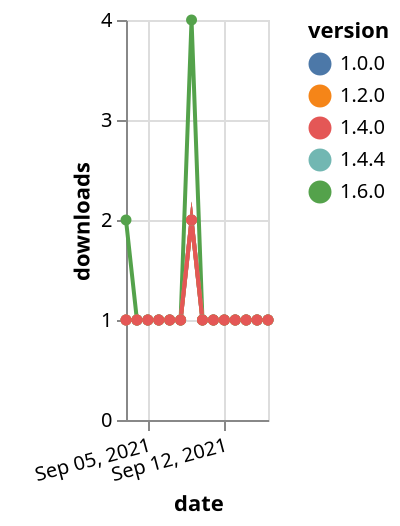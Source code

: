 {"$schema": "https://vega.github.io/schema/vega-lite/v5.json", "description": "A simple bar chart with embedded data.", "data": {"values": [{"date": "2021-09-03", "total": 126, "delta": 2, "version": "1.6.0"}, {"date": "2021-09-04", "total": 127, "delta": 1, "version": "1.6.0"}, {"date": "2021-09-05", "total": 128, "delta": 1, "version": "1.6.0"}, {"date": "2021-09-06", "total": 129, "delta": 1, "version": "1.6.0"}, {"date": "2021-09-07", "total": 130, "delta": 1, "version": "1.6.0"}, {"date": "2021-09-08", "total": 131, "delta": 1, "version": "1.6.0"}, {"date": "2021-09-09", "total": 135, "delta": 4, "version": "1.6.0"}, {"date": "2021-09-10", "total": 136, "delta": 1, "version": "1.6.0"}, {"date": "2021-09-11", "total": 137, "delta": 1, "version": "1.6.0"}, {"date": "2021-09-12", "total": 138, "delta": 1, "version": "1.6.0"}, {"date": "2021-09-13", "total": 139, "delta": 1, "version": "1.6.0"}, {"date": "2021-09-14", "total": 140, "delta": 1, "version": "1.6.0"}, {"date": "2021-09-15", "total": 141, "delta": 1, "version": "1.6.0"}, {"date": "2021-09-16", "total": 142, "delta": 1, "version": "1.6.0"}, {"date": "2021-09-03", "total": 136, "delta": 1, "version": "1.4.4"}, {"date": "2021-09-04", "total": 137, "delta": 1, "version": "1.4.4"}, {"date": "2021-09-05", "total": 138, "delta": 1, "version": "1.4.4"}, {"date": "2021-09-06", "total": 139, "delta": 1, "version": "1.4.4"}, {"date": "2021-09-07", "total": 140, "delta": 1, "version": "1.4.4"}, {"date": "2021-09-08", "total": 141, "delta": 1, "version": "1.4.4"}, {"date": "2021-09-09", "total": 143, "delta": 2, "version": "1.4.4"}, {"date": "2021-09-10", "total": 144, "delta": 1, "version": "1.4.4"}, {"date": "2021-09-11", "total": 145, "delta": 1, "version": "1.4.4"}, {"date": "2021-09-12", "total": 146, "delta": 1, "version": "1.4.4"}, {"date": "2021-09-13", "total": 147, "delta": 1, "version": "1.4.4"}, {"date": "2021-09-14", "total": 148, "delta": 1, "version": "1.4.4"}, {"date": "2021-09-15", "total": 149, "delta": 1, "version": "1.4.4"}, {"date": "2021-09-16", "total": 150, "delta": 1, "version": "1.4.4"}, {"date": "2021-09-03", "total": 195, "delta": 1, "version": "1.0.0"}, {"date": "2021-09-04", "total": 196, "delta": 1, "version": "1.0.0"}, {"date": "2021-09-05", "total": 197, "delta": 1, "version": "1.0.0"}, {"date": "2021-09-06", "total": 198, "delta": 1, "version": "1.0.0"}, {"date": "2021-09-07", "total": 199, "delta": 1, "version": "1.0.0"}, {"date": "2021-09-08", "total": 200, "delta": 1, "version": "1.0.0"}, {"date": "2021-09-09", "total": 202, "delta": 2, "version": "1.0.0"}, {"date": "2021-09-10", "total": 203, "delta": 1, "version": "1.0.0"}, {"date": "2021-09-11", "total": 204, "delta": 1, "version": "1.0.0"}, {"date": "2021-09-12", "total": 205, "delta": 1, "version": "1.0.0"}, {"date": "2021-09-13", "total": 206, "delta": 1, "version": "1.0.0"}, {"date": "2021-09-14", "total": 207, "delta": 1, "version": "1.0.0"}, {"date": "2021-09-15", "total": 208, "delta": 1, "version": "1.0.0"}, {"date": "2021-09-16", "total": 209, "delta": 1, "version": "1.0.0"}, {"date": "2021-09-03", "total": 167, "delta": 1, "version": "1.2.0"}, {"date": "2021-09-04", "total": 168, "delta": 1, "version": "1.2.0"}, {"date": "2021-09-05", "total": 169, "delta": 1, "version": "1.2.0"}, {"date": "2021-09-06", "total": 170, "delta": 1, "version": "1.2.0"}, {"date": "2021-09-07", "total": 171, "delta": 1, "version": "1.2.0"}, {"date": "2021-09-08", "total": 172, "delta": 1, "version": "1.2.0"}, {"date": "2021-09-09", "total": 174, "delta": 2, "version": "1.2.0"}, {"date": "2021-09-10", "total": 175, "delta": 1, "version": "1.2.0"}, {"date": "2021-09-11", "total": 176, "delta": 1, "version": "1.2.0"}, {"date": "2021-09-12", "total": 177, "delta": 1, "version": "1.2.0"}, {"date": "2021-09-13", "total": 178, "delta": 1, "version": "1.2.0"}, {"date": "2021-09-14", "total": 179, "delta": 1, "version": "1.2.0"}, {"date": "2021-09-15", "total": 180, "delta": 1, "version": "1.2.0"}, {"date": "2021-09-16", "total": 181, "delta": 1, "version": "1.2.0"}, {"date": "2021-09-03", "total": 153, "delta": 1, "version": "1.4.0"}, {"date": "2021-09-04", "total": 154, "delta": 1, "version": "1.4.0"}, {"date": "2021-09-05", "total": 155, "delta": 1, "version": "1.4.0"}, {"date": "2021-09-06", "total": 156, "delta": 1, "version": "1.4.0"}, {"date": "2021-09-07", "total": 157, "delta": 1, "version": "1.4.0"}, {"date": "2021-09-08", "total": 158, "delta": 1, "version": "1.4.0"}, {"date": "2021-09-09", "total": 160, "delta": 2, "version": "1.4.0"}, {"date": "2021-09-10", "total": 161, "delta": 1, "version": "1.4.0"}, {"date": "2021-09-11", "total": 162, "delta": 1, "version": "1.4.0"}, {"date": "2021-09-12", "total": 163, "delta": 1, "version": "1.4.0"}, {"date": "2021-09-13", "total": 164, "delta": 1, "version": "1.4.0"}, {"date": "2021-09-14", "total": 165, "delta": 1, "version": "1.4.0"}, {"date": "2021-09-15", "total": 166, "delta": 1, "version": "1.4.0"}, {"date": "2021-09-16", "total": 167, "delta": 1, "version": "1.4.0"}]}, "width": "container", "mark": {"type": "line", "point": {"filled": true}}, "encoding": {"x": {"field": "date", "type": "temporal", "timeUnit": "yearmonthdate", "title": "date", "axis": {"labelAngle": -15}}, "y": {"field": "delta", "type": "quantitative", "title": "downloads"}, "color": {"field": "version", "type": "nominal"}, "tooltip": {"field": "delta"}}}